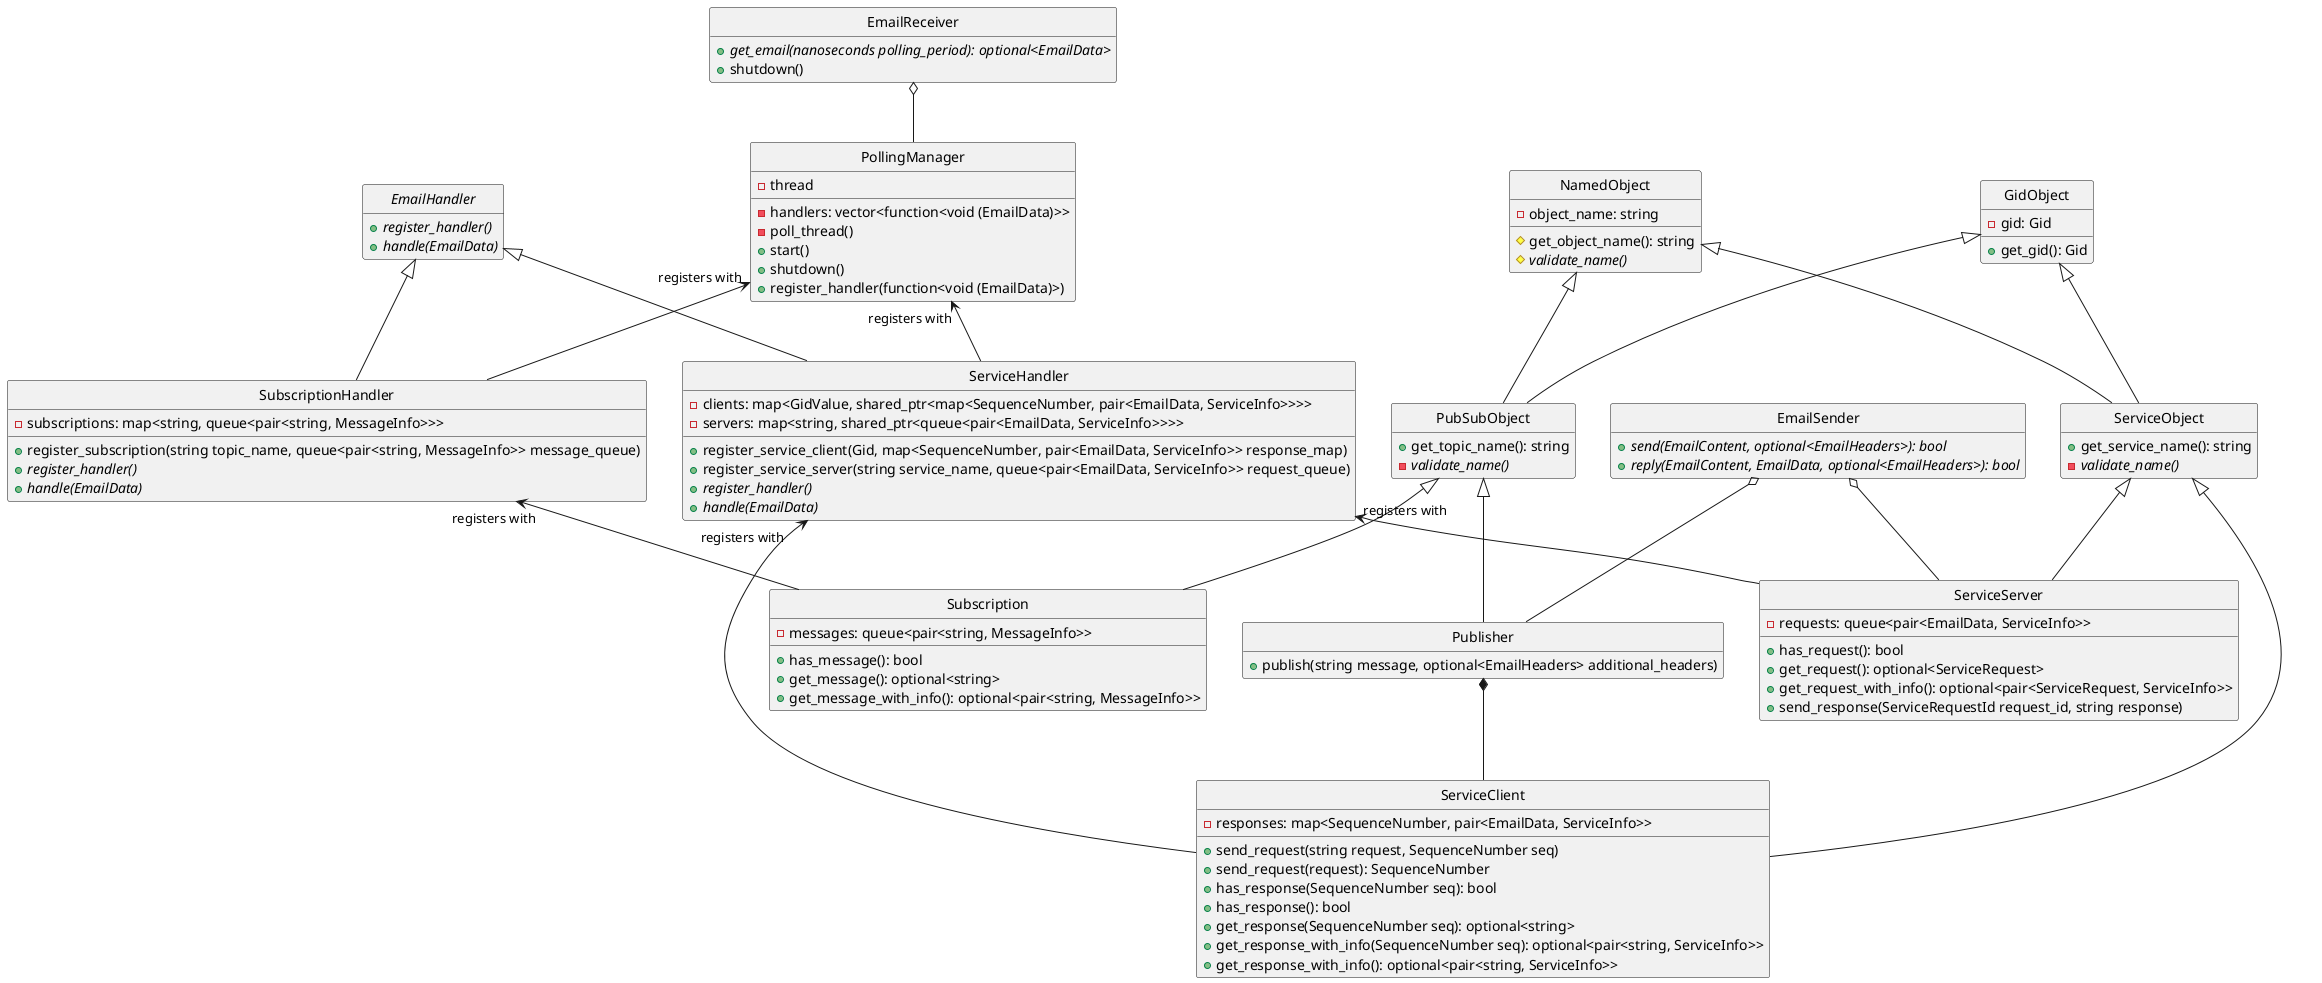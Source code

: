@startuml

hide empty attributes
hide empty methods
hide circle


class EmailSender {
   +send(EmailContent, optional<EmailHeaders>): bool {abstract}
   +reply(EmailContent, EmailData, optional<EmailHeaders>): bool {abstract}
}

class EmailReceiver {
   +get_email(nanoseconds polling_period): optional<EmailData> {abstract}
   +shutdown()
}


class PollingManager {
   -thread
   -handlers: vector<function<void (EmailData)>>
   -poll_thread()
   +start()
   +shutdown()
   +register_handler(function<void (EmailData)>)
}
EmailReceiver o-- PollingManager

abstract class EmailHandler {
   +register_handler() {abstract}
   +handle(EmailData) {abstract}
}


class SubscriptionHandler {
   -subscriptions: map<string, queue<pair<string, MessageInfo>>>
   +register_subscription(string topic_name, queue<pair<string, MessageInfo>> message_queue)
   +register_handler() {abstract}
   +handle(EmailData) {abstract}
}
EmailHandler <|-- SubscriptionHandler
PollingManager "registers with" <-- SubscriptionHandler

class ServiceHandler {
   -clients: map<GidValue, shared_ptr<map<SequenceNumber, pair<EmailData, ServiceInfo>>>>
   -servers: map<string, shared_ptr<queue<pair<EmailData, ServiceInfo>>>>
   +register_service_client(Gid, map<SequenceNumber, pair<EmailData, ServiceInfo>> response_map)
   +register_service_server(string service_name, queue<pair<EmailData, ServiceInfo>> request_queue)
   +register_handler() {abstract}
   +handle(EmailData) {abstract}
}
EmailHandler <|-- ServiceHandler
PollingManager "registers with" <-- ServiceHandler


class GidObject {
   -gid: Gid
   +get_gid(): Gid
}
class NamedObject {
   -object_name: string
   #get_object_name(): string
   #validate_name() {abstract}
}

class PubSubObject {
   +get_topic_name(): string
   -validate_name() {abstract}
}
GidObject <|-- PubSubObject
NamedObject <|-- PubSubObject

class ServiceObject {
   +get_service_name(): string
   -validate_name() {abstract}
}
GidObject <|-- ServiceObject
NamedObject <|-- ServiceObject


class Publisher {
   +publish(string message, optional<EmailHeaders> additional_headers)
}
PubSubObject <|-- Publisher
EmailSender o-- Publisher

class Subscription {
   -messages: queue<pair<string, MessageInfo>>
   +has_message(): bool
   +get_message(): optional<string>
   +get_message_with_info(): optional<pair<string, MessageInfo>>
}
PubSubObject <|-- Subscription
SubscriptionHandler "registers with" <-- Subscription


class ServiceClient {
   -responses: map<SequenceNumber, pair<EmailData, ServiceInfo>>
   +send_request(string request, SequenceNumber seq)
   +send_request(request): SequenceNumber
   +has_response(SequenceNumber seq): bool
   +has_response(): bool
   +get_response(SequenceNumber seq): optional<string>
   +get_response_with_info(SequenceNumber seq): optional<pair<string, ServiceInfo>>
   +get_response_with_info(): optional<pair<string, ServiceInfo>>
}
ServiceObject <|-- ServiceClient
Publisher *-- ServiceClient
ServiceHandler "registers with" <-- ServiceClient

class ServiceServer {
   -requests: queue<pair<EmailData, ServiceInfo>>
   +has_request(): bool
   +get_request(): optional<ServiceRequest>
   +get_request_with_info(): optional<pair<ServiceRequest, ServiceInfo>>
   +send_response(ServiceRequestId request_id, string response)
}
ServiceObject <|-- ServiceServer
EmailSender o-- ServiceServer
ServiceHandler "registers with" <-- ServiceServer

@enduml